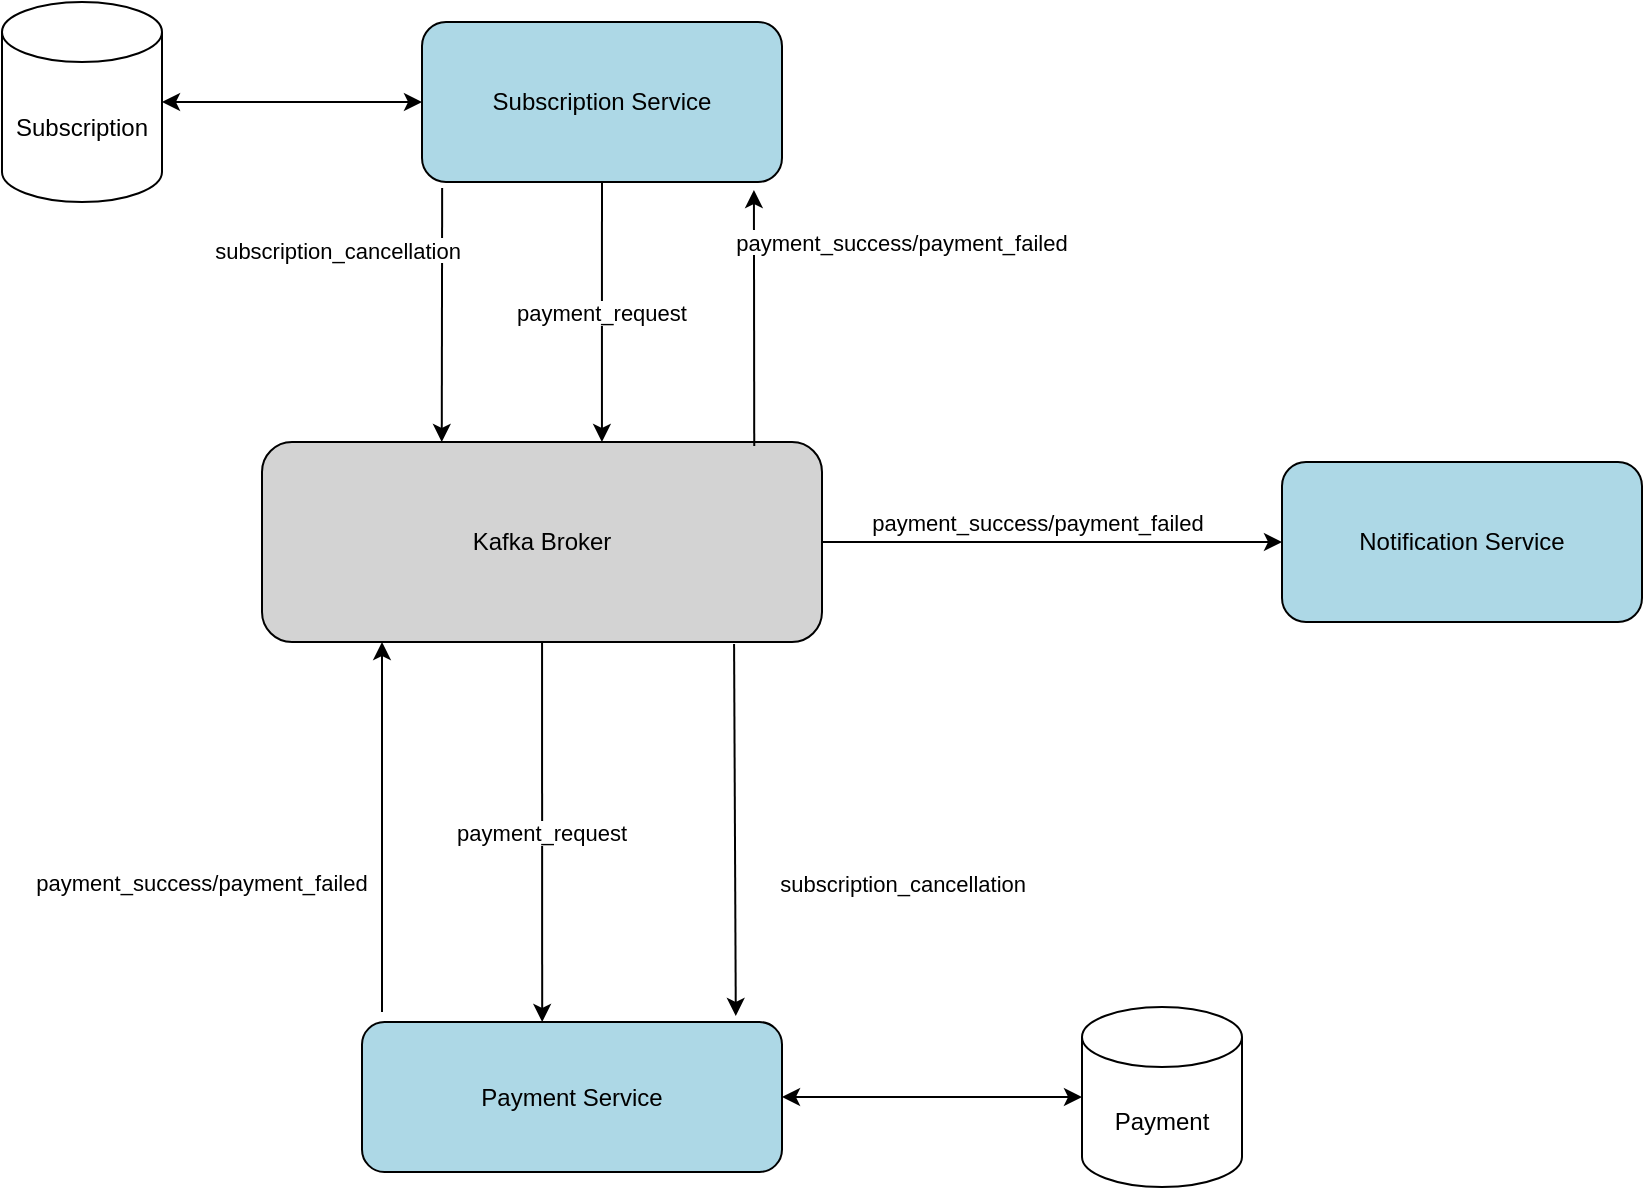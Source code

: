 <mxfile version="26.1.1">
  <diagram id="microservices-architecture" name="Microservices Kafka Architecture">
    <mxGraphModel dx="1674" dy="772" grid="1" gridSize="10" guides="1" tooltips="1" connect="1" arrows="1" fold="1" page="1" pageScale="1" pageWidth="827" pageHeight="1169" math="0" shadow="0">
      <root>
        <mxCell id="0" />
        <mxCell id="1" parent="0" />
        <mxCell id="2" value="Subscription Service" style="rounded=1;whiteSpace=wrap;fillColor=#ADD8E6;strokeColor=#000000;" parent="1" vertex="1">
          <mxGeometry x="670" y="50" width="180" height="80" as="geometry" />
        </mxCell>
        <mxCell id="3" value="Payment Service" style="rounded=1;whiteSpace=wrap;fillColor=#ADD8E6;strokeColor=#000000;" parent="1" vertex="1">
          <mxGeometry x="640" y="550" width="210" height="75" as="geometry" />
        </mxCell>
        <mxCell id="4" value="Notification Service" style="rounded=1;whiteSpace=wrap;fillColor=#ADD8E6;strokeColor=#000000;" parent="1" vertex="1">
          <mxGeometry x="1100" y="270" width="180" height="80" as="geometry" />
        </mxCell>
        <mxCell id="5" value="Kafka Broker" style="rounded=1;whiteSpace=wrap;fillColor=#D3D3D3;strokeColor=#000000;" parent="1" vertex="1">
          <mxGeometry x="590" y="260" width="280" height="100" as="geometry" />
        </mxCell>
        <mxCell id="6" value="payment_request" style="entryX=0.607;entryY=0;entryDx=0;entryDy=0;entryPerimeter=0;" parent="1" source="2" target="5" edge="1">
          <mxGeometry relative="1" as="geometry" />
        </mxCell>
        <mxCell id="7" value="payment_request" style="entryX=0.429;entryY=0;entryDx=0;entryDy=0;entryPerimeter=0;" parent="1" source="5" target="3" edge="1">
          <mxGeometry relative="1" as="geometry" />
        </mxCell>
        <mxCell id="8" value="payment_success/payment_failed" parent="1" edge="1">
          <mxGeometry x="-0.297" y="90" relative="1" as="geometry">
            <mxPoint x="650" y="545" as="sourcePoint" />
            <mxPoint x="650" y="360" as="targetPoint" />
            <mxPoint as="offset" />
          </mxGeometry>
        </mxCell>
        <mxCell id="9" value="payment_success/payment_failed" style="entryX=0.922;entryY=1.05;entryDx=0;entryDy=0;entryPerimeter=0;exitX=0.879;exitY=0.02;exitDx=0;exitDy=0;exitPerimeter=0;" parent="1" source="5" target="2" edge="1">
          <mxGeometry x="0.592" y="-74" relative="1" as="geometry">
            <mxPoint as="offset" />
          </mxGeometry>
        </mxCell>
        <mxCell id="10" value="payment_success/payment_failed" parent="1" source="5" target="4" edge="1">
          <mxGeometry x="-0.059" y="10" relative="1" as="geometry">
            <mxPoint as="offset" />
          </mxGeometry>
        </mxCell>
        <mxCell id="11" value="subscription_cancellation" style="entryX=0.321;entryY=0;entryDx=0;entryDy=0;entryPerimeter=0;exitX=0.056;exitY=1.038;exitDx=0;exitDy=0;exitPerimeter=0;" parent="1" source="2" target="5" edge="1">
          <mxGeometry x="-0.513" y="-52" relative="1" as="geometry">
            <mxPoint x="720" y="150" as="sourcePoint" />
            <mxPoint as="offset" />
          </mxGeometry>
        </mxCell>
        <mxCell id="12" value="subscription_cancellation" style="exitX=0.843;exitY=1.01;exitDx=0;exitDy=0;exitPerimeter=0;entryX=0.89;entryY=-0.04;entryDx=0;entryDy=0;entryPerimeter=0;" parent="1" source="5" target="3" edge="1">
          <mxGeometry x="0.288" y="84" relative="1" as="geometry">
            <mxPoint x="810" y="360" as="sourcePoint" />
            <mxPoint x="980" y="580" as="targetPoint" />
            <mxPoint as="offset" />
          </mxGeometry>
        </mxCell>
        <mxCell id="Ke5M28nNq9TRTosUaj26-12" value="Payment" style="shape=cylinder3;whiteSpace=wrap;html=1;boundedLbl=1;backgroundOutline=1;size=15;" parent="1" vertex="1">
          <mxGeometry x="1000" y="542.5" width="80" height="90" as="geometry" />
        </mxCell>
        <mxCell id="Ke5M28nNq9TRTosUaj26-13" value="" style="endArrow=classic;startArrow=classic;html=1;rounded=0;exitX=1;exitY=0.5;exitDx=0;exitDy=0;entryX=0;entryY=0.5;entryDx=0;entryDy=0;entryPerimeter=0;" parent="1" source="3" target="Ke5M28nNq9TRTosUaj26-12" edge="1">
          <mxGeometry width="50" height="50" relative="1" as="geometry">
            <mxPoint x="880" y="585" as="sourcePoint" />
            <mxPoint x="930" y="535" as="targetPoint" />
          </mxGeometry>
        </mxCell>
        <mxCell id="Ke5M28nNq9TRTosUaj26-14" value="Subscription" style="shape=cylinder3;whiteSpace=wrap;html=1;boundedLbl=1;backgroundOutline=1;size=15;" parent="1" vertex="1">
          <mxGeometry x="460" y="40" width="80" height="100" as="geometry" />
        </mxCell>
        <mxCell id="Ke5M28nNq9TRTosUaj26-18" value="" style="endArrow=classic;startArrow=classic;html=1;rounded=0;entryX=0;entryY=0.5;entryDx=0;entryDy=0;exitX=1;exitY=0.5;exitDx=0;exitDy=0;exitPerimeter=0;" parent="1" source="Ke5M28nNq9TRTosUaj26-14" target="2" edge="1">
          <mxGeometry width="50" height="50" relative="1" as="geometry">
            <mxPoint x="580" y="150" as="sourcePoint" />
            <mxPoint x="630" y="100" as="targetPoint" />
          </mxGeometry>
        </mxCell>
      </root>
    </mxGraphModel>
  </diagram>
</mxfile>
